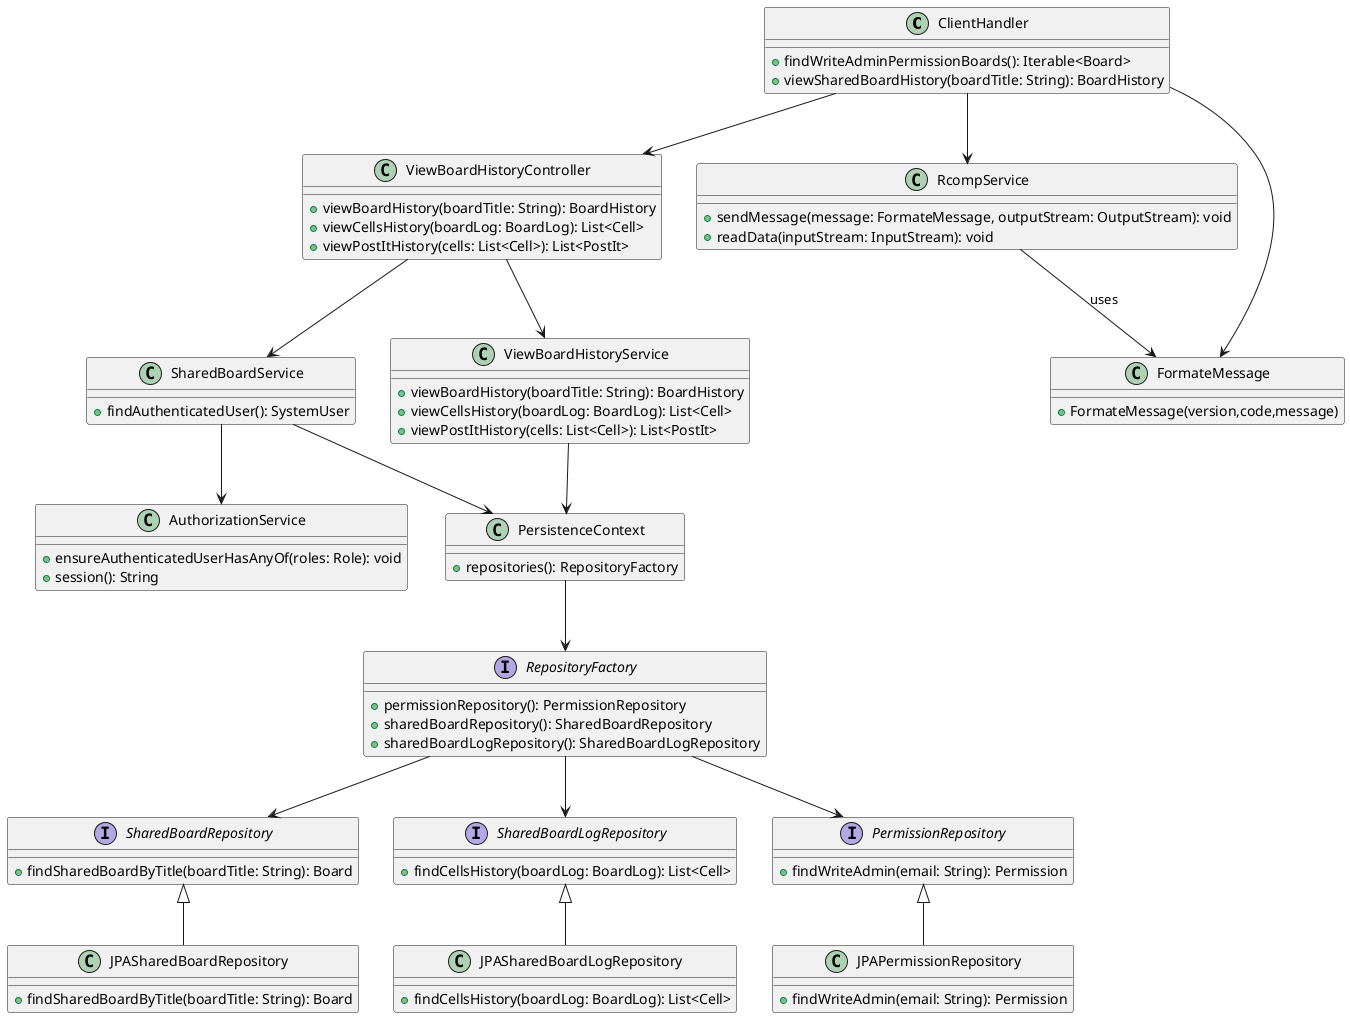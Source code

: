 @startuml


class ClientHandler {
  + findWriteAdminPermissionBoards(): Iterable<Board>
  + viewSharedBoardHistory(boardTitle: String): BoardHistory
}

class ViewBoardHistoryController {
  + viewBoardHistory(boardTitle: String): BoardHistory
  + viewCellsHistory(boardLog: BoardLog): List<Cell>
  + viewPostItHistory(cells: List<Cell>): List<PostIt>
}

class SharedBoardService {
  + findAuthenticatedUser(): SystemUser
}

class ViewBoardHistoryService {
  + viewBoardHistory(boardTitle: String): BoardHistory
  + viewCellsHistory(boardLog: BoardLog): List<Cell>
  + viewPostItHistory(cells: List<Cell>): List<PostIt>
}

class RcompService {
  + sendMessage(message: FormateMessage, outputStream: OutputStream): void
  + readData(inputStream: InputStream): void
}

class AuthorizationService {
  + ensureAuthenticatedUserHasAnyOf(roles: Role): void
  + session(): String
}


class FormateMessage {
  +FormateMessage(version,code,message)
}

class PersistenceContext {
  + repositories(): RepositoryFactory
}

interface RepositoryFactory {
  + permissionRepository(): PermissionRepository
  + sharedBoardRepository(): SharedBoardRepository
  + sharedBoardLogRepository(): SharedBoardLogRepository
}

interface PermissionRepository {
  + findWriteAdmin(email: String): Permission
}
class JPAPermissionRepository {
  + findWriteAdmin(email: String): Permission
}

interface SharedBoardRepository {
  + findSharedBoardByTitle(boardTitle: String): Board
}
class JPASharedBoardRepository {
  + findSharedBoardByTitle(boardTitle: String): Board
}

interface SharedBoardLogRepository {
  + findCellsHistory(boardLog: BoardLog): List<Cell>
}
class JPASharedBoardLogRepository {
  + findCellsHistory(boardLog: BoardLog): List<Cell>
}

ClientHandler-->ViewBoardHistoryController
ClientHandler-->RcompService
ClientHandler-->FormateMessage
RcompService-->FormateMessage:uses
ViewBoardHistoryController-->ViewBoardHistoryService
ViewBoardHistoryController-->SharedBoardService
ViewBoardHistoryService--> PersistenceContext
SharedBoardService--> PersistenceContext
PersistenceContext-->RepositoryFactory
RepositoryFactory-->SharedBoardRepository
RepositoryFactory-->SharedBoardLogRepository
RepositoryFactory-->PermissionRepository
SharedBoardService-->AuthorizationService
JPAPermissionRepository-up-|>PermissionRepository
JPASharedBoardLogRepository-up-|> SharedBoardLogRepository
JPASharedBoardRepository-up-|>SharedBoardRepository
@enduml

